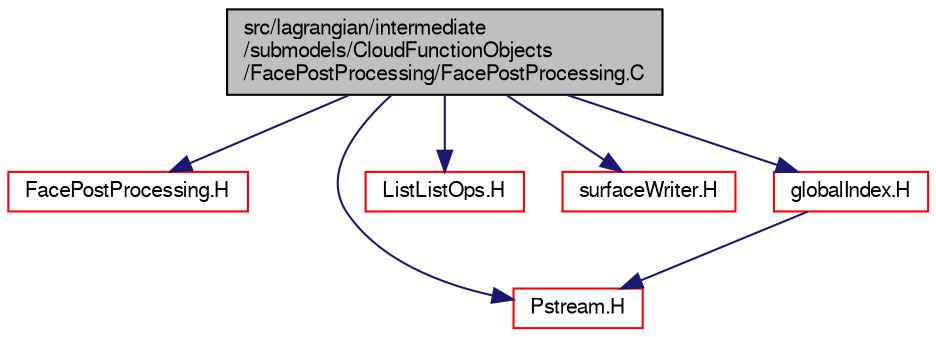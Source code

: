 digraph "src/lagrangian/intermediate/submodels/CloudFunctionObjects/FacePostProcessing/FacePostProcessing.C"
{
  bgcolor="transparent";
  edge [fontname="FreeSans",fontsize="10",labelfontname="FreeSans",labelfontsize="10"];
  node [fontname="FreeSans",fontsize="10",shape=record];
  Node0 [label="src/lagrangian/intermediate\l/submodels/CloudFunctionObjects\l/FacePostProcessing/FacePostProcessing.C",height=0.2,width=0.4,color="black", fillcolor="grey75", style="filled", fontcolor="black"];
  Node0 -> Node1 [color="midnightblue",fontsize="10",style="solid",fontname="FreeSans"];
  Node1 [label="FacePostProcessing.H",height=0.2,width=0.4,color="red",URL="$a05558.html"];
  Node0 -> Node179 [color="midnightblue",fontsize="10",style="solid",fontname="FreeSans"];
  Node179 [label="Pstream.H",height=0.2,width=0.4,color="red",URL="$a09134.html"];
  Node0 -> Node176 [color="midnightblue",fontsize="10",style="solid",fontname="FreeSans"];
  Node176 [label="ListListOps.H",height=0.2,width=0.4,color="red",URL="$a08681.html"];
  Node0 -> Node180 [color="midnightblue",fontsize="10",style="solid",fontname="FreeSans"];
  Node180 [label="surfaceWriter.H",height=0.2,width=0.4,color="red",URL="$a14885.html"];
  Node0 -> Node182 [color="midnightblue",fontsize="10",style="solid",fontname="FreeSans"];
  Node182 [label="globalIndex.H",height=0.2,width=0.4,color="red",URL="$a11522.html"];
  Node182 -> Node179 [color="midnightblue",fontsize="10",style="solid",fontname="FreeSans"];
}

